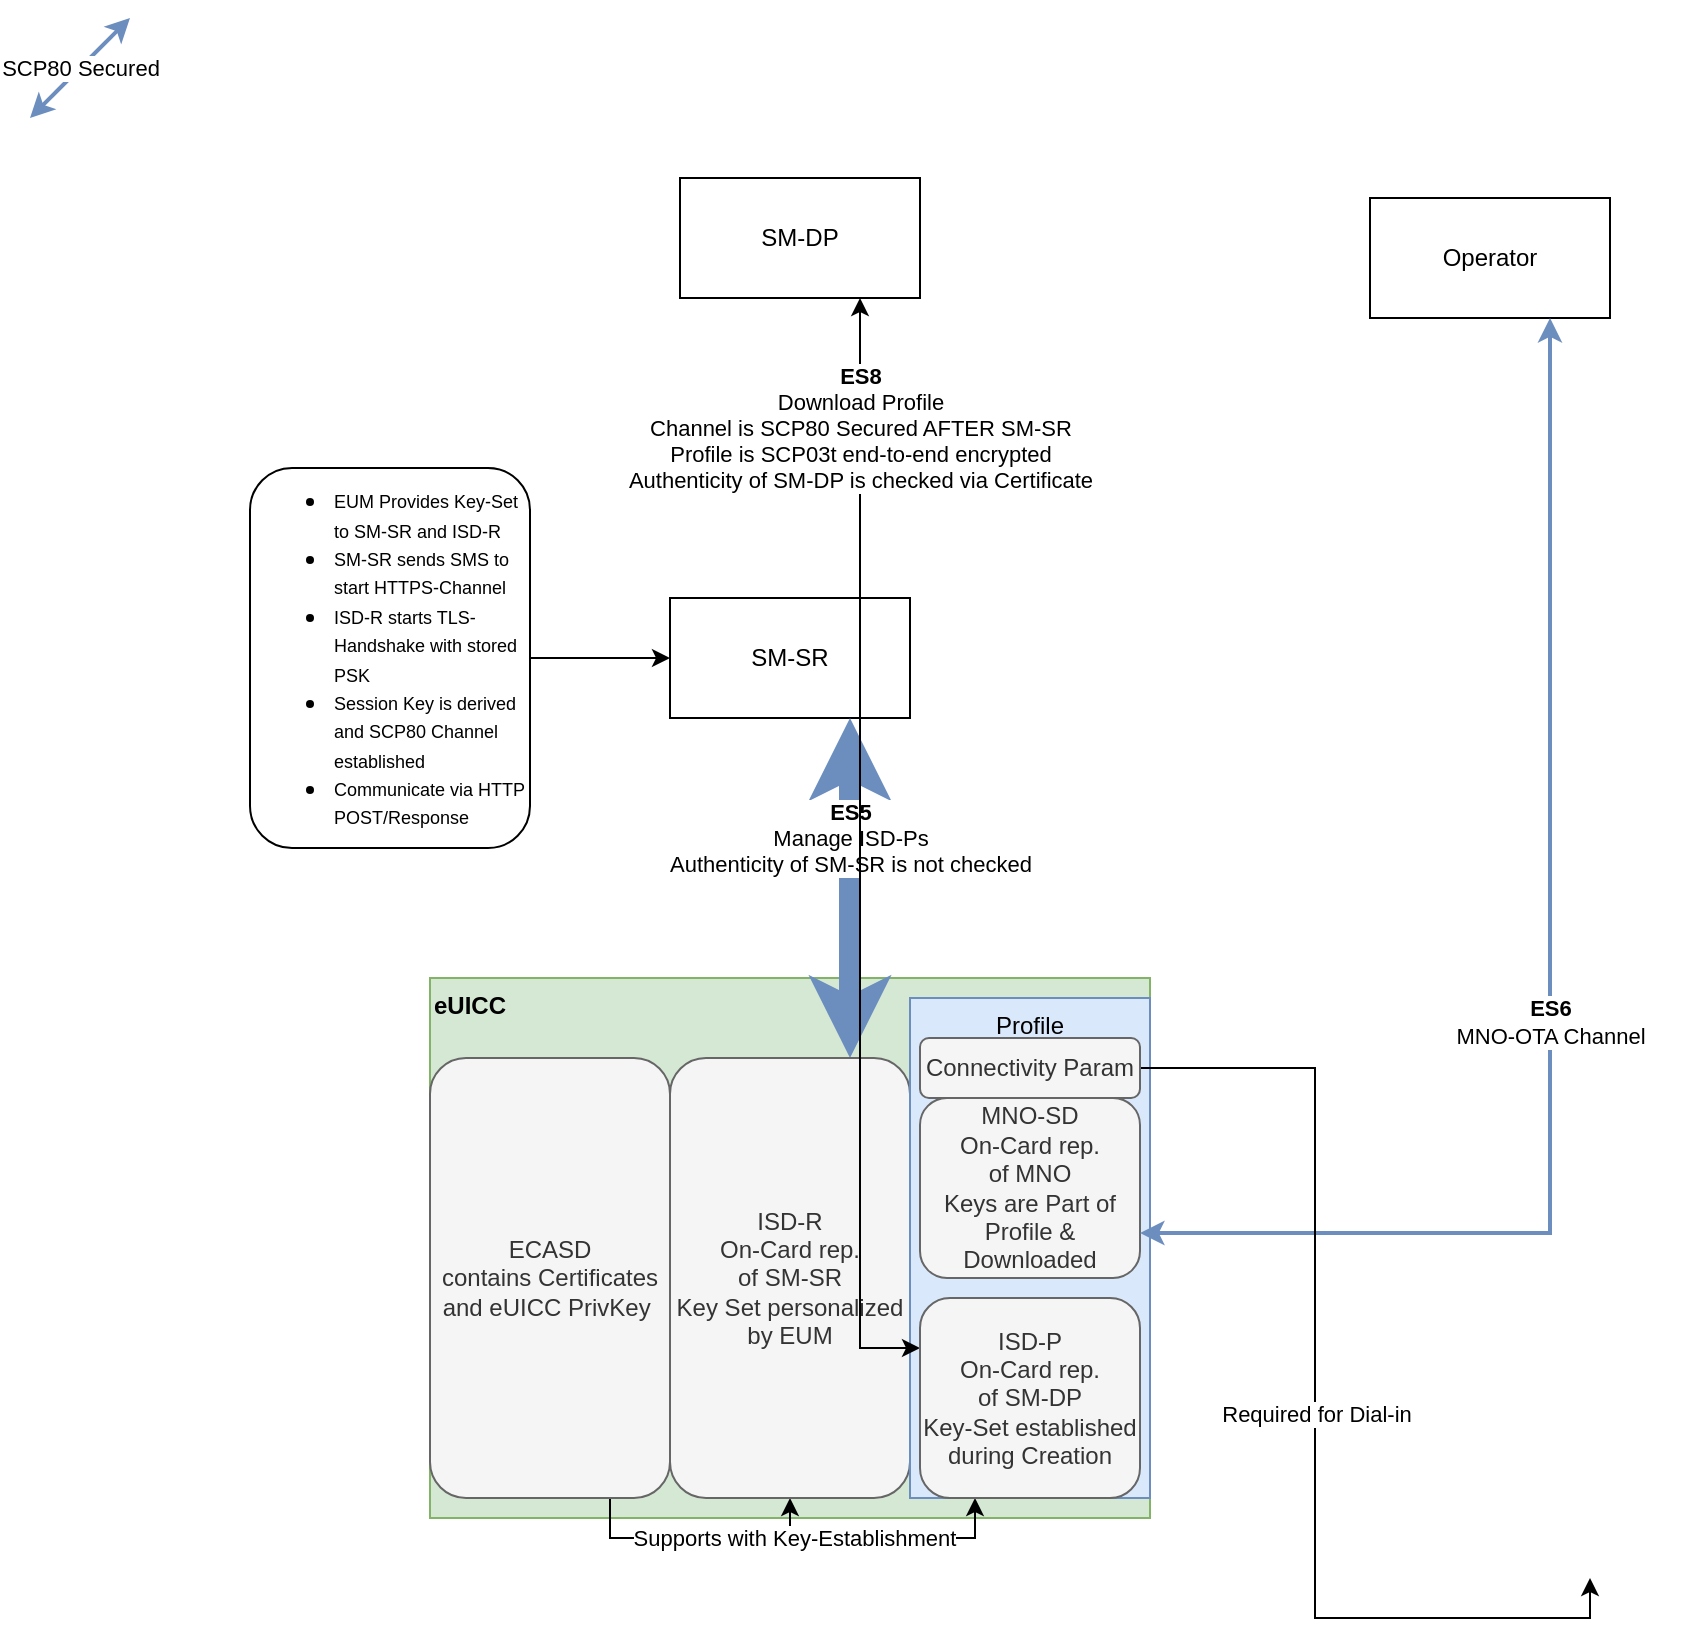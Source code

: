 <mxfile version="17.4.5" type="github">
  <diagram id="QQGfE8T_0_qTIBGh_q0m" name="Page-1">
    <mxGraphModel dx="1218" dy="1112" grid="1" gridSize="10" guides="1" tooltips="1" connect="1" arrows="1" fold="1" page="1" pageScale="1" pageWidth="850" pageHeight="1100" math="0" shadow="0">
      <root>
        <mxCell id="0" />
        <mxCell id="1" parent="0" />
        <mxCell id="-lQ-ry36EHElyneKfI74-1" value="SM-DP" style="rounded=0;whiteSpace=wrap;html=1;" vertex="1" parent="1">
          <mxGeometry x="345" y="100" width="120" height="60" as="geometry" />
        </mxCell>
        <mxCell id="-lQ-ry36EHElyneKfI74-3" value="eUICC" style="rounded=0;whiteSpace=wrap;html=1;verticalAlign=top;fillColor=#d5e8d4;strokeColor=#82b366;align=left;fontStyle=1" vertex="1" parent="1">
          <mxGeometry x="220" y="500" width="360" height="270" as="geometry" />
        </mxCell>
        <mxCell id="-lQ-ry36EHElyneKfI74-4" value="Operator" style="rounded=0;whiteSpace=wrap;html=1;" vertex="1" parent="1">
          <mxGeometry x="690" y="110" width="120" height="60" as="geometry" />
        </mxCell>
        <mxCell id="-lQ-ry36EHElyneKfI74-2" value="SM-SR" style="rounded=0;whiteSpace=wrap;html=1;" vertex="1" parent="1">
          <mxGeometry x="340" y="310" width="120" height="60" as="geometry" />
        </mxCell>
        <mxCell id="-lQ-ry36EHElyneKfI74-17" style="edgeStyle=orthogonalEdgeStyle;rounded=0;orthogonalLoop=1;jettySize=auto;html=1;exitX=0.75;exitY=1;exitDx=0;exitDy=0;entryX=0.5;entryY=1;entryDx=0;entryDy=0;fontSize=9;startArrow=none;startFill=0;" edge="1" parent="1" source="-lQ-ry36EHElyneKfI74-5" target="-lQ-ry36EHElyneKfI74-6">
          <mxGeometry relative="1" as="geometry" />
        </mxCell>
        <mxCell id="-lQ-ry36EHElyneKfI74-18" value="&lt;font style=&quot;font-size: 11px&quot;&gt;Supports with Key-Establishment&lt;/font&gt;" style="edgeStyle=orthogonalEdgeStyle;rounded=0;orthogonalLoop=1;jettySize=auto;html=1;exitX=0.75;exitY=1;exitDx=0;exitDy=0;entryX=0.25;entryY=1;entryDx=0;entryDy=0;fontSize=9;startArrow=none;startFill=0;" edge="1" parent="1" source="-lQ-ry36EHElyneKfI74-5" target="-lQ-ry36EHElyneKfI74-7">
          <mxGeometry relative="1" as="geometry" />
        </mxCell>
        <mxCell id="-lQ-ry36EHElyneKfI74-5" value="ECASD&lt;br&gt;contains Certificates and eUICC PrivKey&amp;nbsp;" style="rounded=1;whiteSpace=wrap;html=1;fillColor=#f5f5f5;fontColor=#333333;strokeColor=#666666;" vertex="1" parent="1">
          <mxGeometry x="220" y="540" width="120" height="220" as="geometry" />
        </mxCell>
        <mxCell id="-lQ-ry36EHElyneKfI74-12" value="&lt;b&gt;ES5&lt;/b&gt;&lt;br&gt;Manage ISD-Ps&lt;br&gt;Authenticity of SM-SR is not checked" style="edgeStyle=orthogonalEdgeStyle;rounded=0;orthogonalLoop=1;jettySize=auto;html=1;exitX=0.75;exitY=0;exitDx=0;exitDy=0;entryX=0.75;entryY=1;entryDx=0;entryDy=0;startArrow=classic;startFill=1;strokeWidth=11;fillColor=#dae8fc;strokeColor=#6c8ebf;" edge="1" parent="1" source="-lQ-ry36EHElyneKfI74-6" target="-lQ-ry36EHElyneKfI74-2">
          <mxGeometry x="0.294" relative="1" as="geometry">
            <Array as="points">
              <mxPoint x="430" y="460" />
              <mxPoint x="430" y="460" />
            </Array>
            <mxPoint as="offset" />
          </mxGeometry>
        </mxCell>
        <mxCell id="-lQ-ry36EHElyneKfI74-6" value="ISD-R&lt;br&gt;On-Card rep. &lt;br&gt;of SM-SR&lt;br&gt;Key Set personalized by EUM" style="rounded=1;whiteSpace=wrap;html=1;fillColor=#f5f5f5;fontColor=#333333;strokeColor=#666666;" vertex="1" parent="1">
          <mxGeometry x="340" y="540" width="120" height="220" as="geometry" />
        </mxCell>
        <mxCell id="-lQ-ry36EHElyneKfI74-11" value="Profile" style="rounded=0;whiteSpace=wrap;html=1;verticalAlign=top;fillColor=#dae8fc;strokeColor=#6c8ebf;" vertex="1" parent="1">
          <mxGeometry x="460" y="510" width="120" height="250" as="geometry" />
        </mxCell>
        <mxCell id="-lQ-ry36EHElyneKfI74-16" value="&lt;font style=&quot;font-size: 11px&quot;&gt;&lt;b&gt;ES8&lt;/b&gt;&lt;br&gt;Download Profile&lt;br&gt;Channel is &lt;/font&gt;&lt;font style=&quot;font-size: 11px&quot;&gt;&lt;font style=&quot;font-size: 11px&quot;&gt;S&lt;/font&gt;CP80 Secured AFTER SM-SR&lt;br&gt;Profile is SCP03t end-to-end encrypted&lt;br&gt;Authenticity of SM-DP is checked via Certificate&lt;br&gt;&lt;/font&gt;" style="edgeStyle=orthogonalEdgeStyle;rounded=0;orthogonalLoop=1;jettySize=auto;html=1;exitX=0.75;exitY=1;exitDx=0;exitDy=0;entryX=0;entryY=0.25;entryDx=0;entryDy=0;fontSize=9;startArrow=classic;startFill=1;" edge="1" parent="1" source="-lQ-ry36EHElyneKfI74-1" target="-lQ-ry36EHElyneKfI74-7">
          <mxGeometry x="-0.767" relative="1" as="geometry">
            <Array as="points">
              <mxPoint x="435" y="685" />
            </Array>
            <mxPoint as="offset" />
          </mxGeometry>
        </mxCell>
        <mxCell id="-lQ-ry36EHElyneKfI74-7" value="ISD-P&lt;br&gt;On-Card rep. &lt;br&gt;of SM-DP&lt;br&gt;Key-Set established during Creation" style="rounded=1;whiteSpace=wrap;html=1;fillColor=#f5f5f5;strokeColor=#666666;fontColor=#333333;" vertex="1" parent="1">
          <mxGeometry x="465" y="660" width="110" height="100" as="geometry" />
        </mxCell>
        <mxCell id="-lQ-ry36EHElyneKfI74-8" value="MNO-SD&lt;br&gt;On-Card rep.&lt;br&gt;of MNO&lt;br&gt;Keys are Part of Profile &amp;amp; Downloaded" style="rounded=1;whiteSpace=wrap;html=1;fillColor=#f5f5f5;strokeColor=#666666;fontColor=#333333;" vertex="1" parent="1">
          <mxGeometry x="465" y="560" width="110" height="90" as="geometry" />
        </mxCell>
        <mxCell id="-lQ-ry36EHElyneKfI74-20" style="edgeStyle=orthogonalEdgeStyle;rounded=0;orthogonalLoop=1;jettySize=auto;html=1;exitX=1;exitY=0.5;exitDx=0;exitDy=0;fontSize=9;startArrow=none;startFill=0;entryX=0;entryY=0.5;entryDx=0;entryDy=0;" edge="1" parent="1" source="-lQ-ry36EHElyneKfI74-14" target="-lQ-ry36EHElyneKfI74-2">
          <mxGeometry relative="1" as="geometry" />
        </mxCell>
        <mxCell id="-lQ-ry36EHElyneKfI74-14" value="&lt;ul&gt;&lt;li&gt;&lt;font style=&quot;font-size: 9px&quot;&gt;EUM Provides Key-Set to SM-SR and ISD-R&lt;/font&gt;&lt;/li&gt;&lt;li&gt;&lt;font style=&quot;font-size: 9px&quot;&gt;SM-SR sends SMS to start HTTPS-Channel&lt;/font&gt;&lt;/li&gt;&lt;li&gt;&lt;font style=&quot;font-size: 9px&quot;&gt;ISD-R starts TLS-Handshake with stored PSK&lt;/font&gt;&lt;/li&gt;&lt;li&gt;&lt;font style=&quot;font-size: 9px&quot;&gt;Session Key is derived and SCP80 Channel established&lt;/font&gt;&lt;/li&gt;&lt;li&gt;&lt;font style=&quot;font-size: 9px&quot;&gt;Communicate via HTTP POST/Response&amp;nbsp;&lt;/font&gt;&lt;/li&gt;&lt;/ul&gt;" style="whiteSpace=wrap;html=1;backgroundOutline=1;darkOpacity=0.05;rounded=1;align=left;verticalAlign=middle;" vertex="1" parent="1">
          <mxGeometry x="130" y="245" width="140" height="190" as="geometry" />
        </mxCell>
        <mxCell id="-lQ-ry36EHElyneKfI74-15" value="&lt;font style=&quot;font-size: 11px&quot;&gt;&lt;b&gt;ES6&lt;br&gt;&lt;/b&gt;MNO-OTA Channel&lt;br&gt;&lt;/font&gt;" style="edgeStyle=orthogonalEdgeStyle;rounded=0;orthogonalLoop=1;jettySize=auto;html=1;exitX=0.75;exitY=1;exitDx=0;exitDy=0;entryX=1;entryY=0.75;entryDx=0;entryDy=0;fontSize=9;startArrow=classic;startFill=1;strokeWidth=2;fillColor=#dae8fc;strokeColor=#6c8ebf;" edge="1" parent="1" source="-lQ-ry36EHElyneKfI74-4" target="-lQ-ry36EHElyneKfI74-8">
          <mxGeometry x="0.062" relative="1" as="geometry">
            <mxPoint as="offset" />
          </mxGeometry>
        </mxCell>
        <mxCell id="-lQ-ry36EHElyneKfI74-24" value="&lt;font style=&quot;font-size: 11px&quot;&gt;Required for Dial-in&lt;/font&gt;" style="edgeStyle=orthogonalEdgeStyle;rounded=0;orthogonalLoop=1;jettySize=auto;html=1;exitX=1;exitY=0.5;exitDx=0;exitDy=0;entryX=0.5;entryY=1;entryDx=0;entryDy=0;fontSize=9;startArrow=none;startFill=0;" edge="1" parent="1" source="-lQ-ry36EHElyneKfI74-21" target="-lQ-ry36EHElyneKfI74-23">
          <mxGeometry relative="1" as="geometry" />
        </mxCell>
        <mxCell id="-lQ-ry36EHElyneKfI74-21" value="Connectivity Param" style="rounded=1;whiteSpace=wrap;html=1;fillColor=#f5f5f5;strokeColor=#666666;fontColor=#333333;" vertex="1" parent="1">
          <mxGeometry x="465" y="530" width="110" height="30" as="geometry" />
        </mxCell>
        <mxCell id="-lQ-ry36EHElyneKfI74-23" value="" style="shape=image;html=1;verticalAlign=top;verticalLabelPosition=bottom;labelBackgroundColor=#ffffff;imageAspect=0;aspect=fixed;image=https://cdn4.iconfinder.com/data/icons/internet-networking-and-communication-glyph-24/24/Coverage_level_signal_bars_signal_strength_wireless_connectivity_wireless_internet-128.png;rounded=1;fontSize=9;" vertex="1" parent="1">
          <mxGeometry x="750" y="700" width="100" height="100" as="geometry" />
        </mxCell>
        <mxCell id="-lQ-ry36EHElyneKfI74-25" value="SCP80 Secured" style="endArrow=classic;startArrow=classic;html=1;rounded=0;fontSize=11;strokeWidth=2;fillColor=#dae8fc;strokeColor=#6c8ebf;" edge="1" parent="1">
          <mxGeometry width="50" height="50" relative="1" as="geometry">
            <mxPoint x="20" y="70" as="sourcePoint" />
            <mxPoint x="70" y="20" as="targetPoint" />
            <Array as="points">
              <mxPoint x="40" y="50" />
            </Array>
          </mxGeometry>
        </mxCell>
      </root>
    </mxGraphModel>
  </diagram>
</mxfile>
